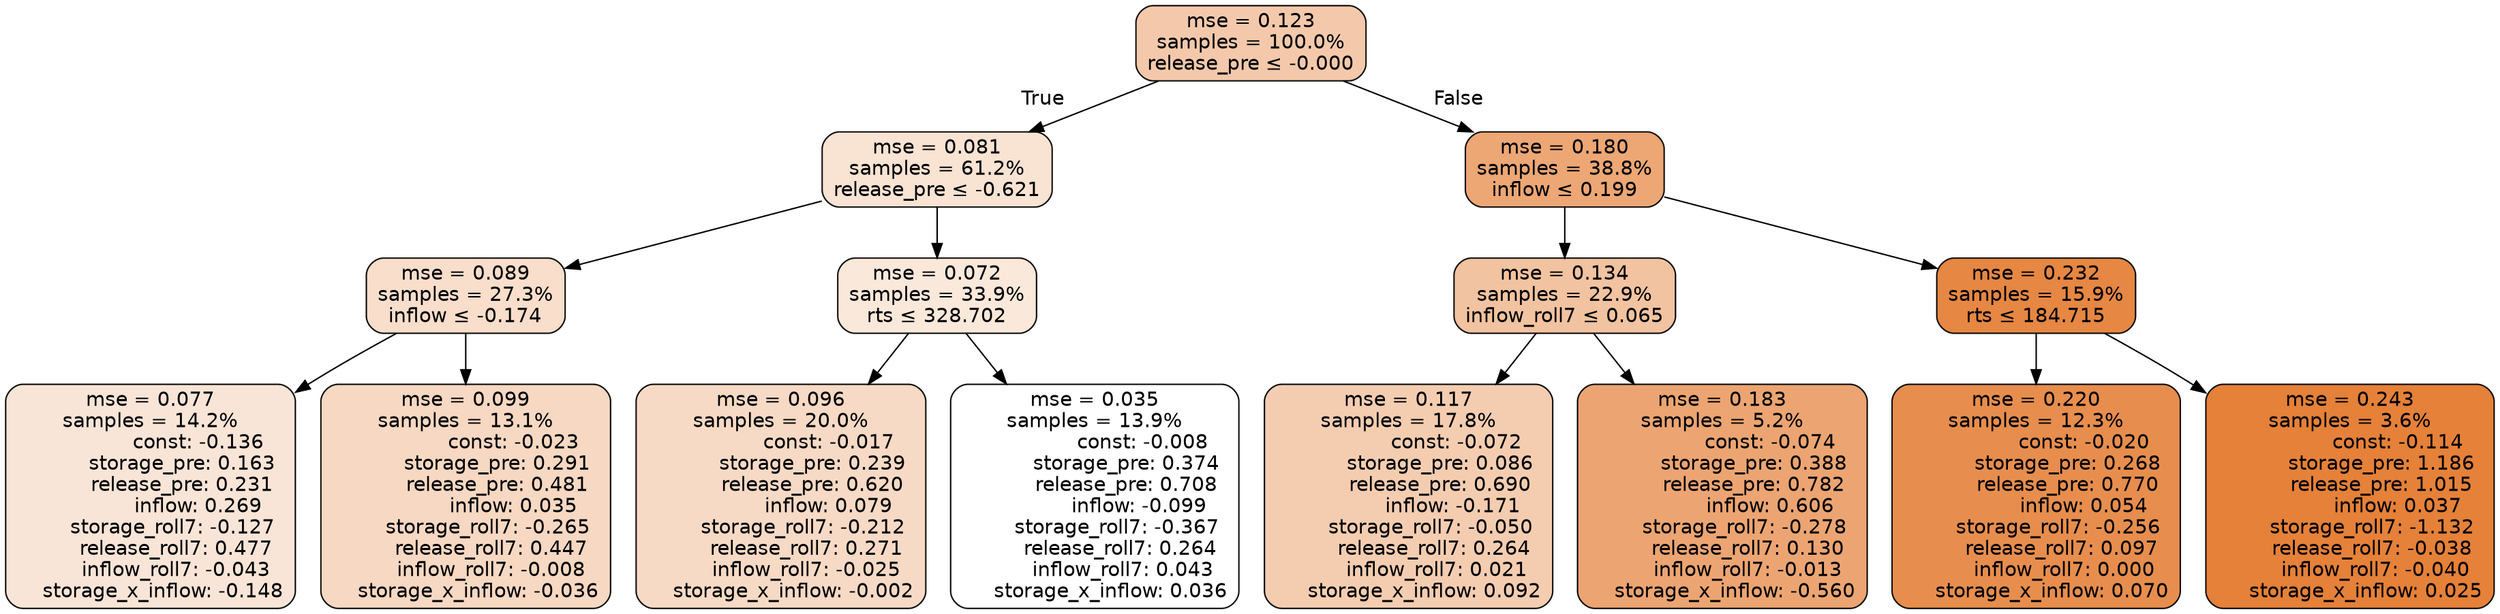 digraph tree {
bgcolor="transparent"
node [shape=rectangle, style="filled, rounded", color="black", fontname=helvetica] ;
edge [fontname=helvetica] ;
	"0" [label="mse = 0.123
samples = 100.0%
release_pre &le; -0.000", fillcolor="#f4c9ab"]
	"1" [label="mse = 0.081
samples = 61.2%
release_pre &le; -0.621", fillcolor="#f9e3d3"]
	"2" [label="mse = 0.089
samples = 27.3%
inflow &le; -0.174", fillcolor="#f8decb"]
	"3" [label="mse = 0.077
samples = 14.2%
               const: -0.136
          storage_pre: 0.163
          release_pre: 0.231
               inflow: 0.269
       storage_roll7: -0.127
        release_roll7: 0.477
        inflow_roll7: -0.043
    storage_x_inflow: -0.148", fillcolor="#f9e5d7"]
	"4" [label="mse = 0.099
samples = 13.1%
               const: -0.023
          storage_pre: 0.291
          release_pre: 0.481
               inflow: 0.035
       storage_roll7: -0.265
        release_roll7: 0.447
        inflow_roll7: -0.008
    storage_x_inflow: -0.036", fillcolor="#f7d8c2"]
	"5" [label="mse = 0.072
samples = 33.9%
rts &le; 328.702", fillcolor="#fae8db"]
	"6" [label="mse = 0.096
samples = 20.0%
               const: -0.017
          storage_pre: 0.239
          release_pre: 0.620
               inflow: 0.079
       storage_roll7: -0.212
        release_roll7: 0.271
        inflow_roll7: -0.025
    storage_x_inflow: -0.002", fillcolor="#f7dac5"]
	"7" [label="mse = 0.035
samples = 13.9%
               const: -0.008
          storage_pre: 0.374
          release_pre: 0.708
              inflow: -0.099
       storage_roll7: -0.367
        release_roll7: 0.264
         inflow_roll7: 0.043
     storage_x_inflow: 0.036", fillcolor="#ffffff"]
	"8" [label="mse = 0.180
samples = 38.8%
inflow &le; 0.199", fillcolor="#eca775"]
	"9" [label="mse = 0.134
samples = 22.9%
inflow_roll7 &le; 0.065", fillcolor="#f2c3a0"]
	"10" [label="mse = 0.117
samples = 17.8%
               const: -0.072
          storage_pre: 0.086
          release_pre: 0.690
              inflow: -0.171
       storage_roll7: -0.050
        release_roll7: 0.264
         inflow_roll7: 0.021
     storage_x_inflow: 0.092", fillcolor="#f4cdb1"]
	"11" [label="mse = 0.183
samples = 5.2%
               const: -0.074
          storage_pre: 0.388
          release_pre: 0.782
               inflow: 0.606
       storage_roll7: -0.278
        release_roll7: 0.130
        inflow_roll7: -0.013
    storage_x_inflow: -0.560", fillcolor="#eca572"]
	"12" [label="mse = 0.232
samples = 15.9%
rts &le; 184.715", fillcolor="#e68743"]
	"13" [label="mse = 0.220
samples = 12.3%
               const: -0.020
          storage_pre: 0.268
          release_pre: 0.770
               inflow: 0.054
       storage_roll7: -0.256
        release_roll7: 0.097
         inflow_roll7: 0.000
     storage_x_inflow: 0.070", fillcolor="#e78e4e"]
	"14" [label="mse = 0.243
samples = 3.6%
               const: -0.114
          storage_pre: 1.186
          release_pre: 1.015
               inflow: 0.037
       storage_roll7: -1.132
       release_roll7: -0.038
        inflow_roll7: -0.040
     storage_x_inflow: 0.025", fillcolor="#e58139"]

	"0" -> "1" [labeldistance=2.5, labelangle=45, headlabel="True"]
	"1" -> "2"
	"2" -> "3"
	"2" -> "4"
	"1" -> "5"
	"5" -> "6"
	"5" -> "7"
	"0" -> "8" [labeldistance=2.5, labelangle=-45, headlabel="False"]
	"8" -> "9"
	"9" -> "10"
	"9" -> "11"
	"8" -> "12"
	"12" -> "13"
	"12" -> "14"
}